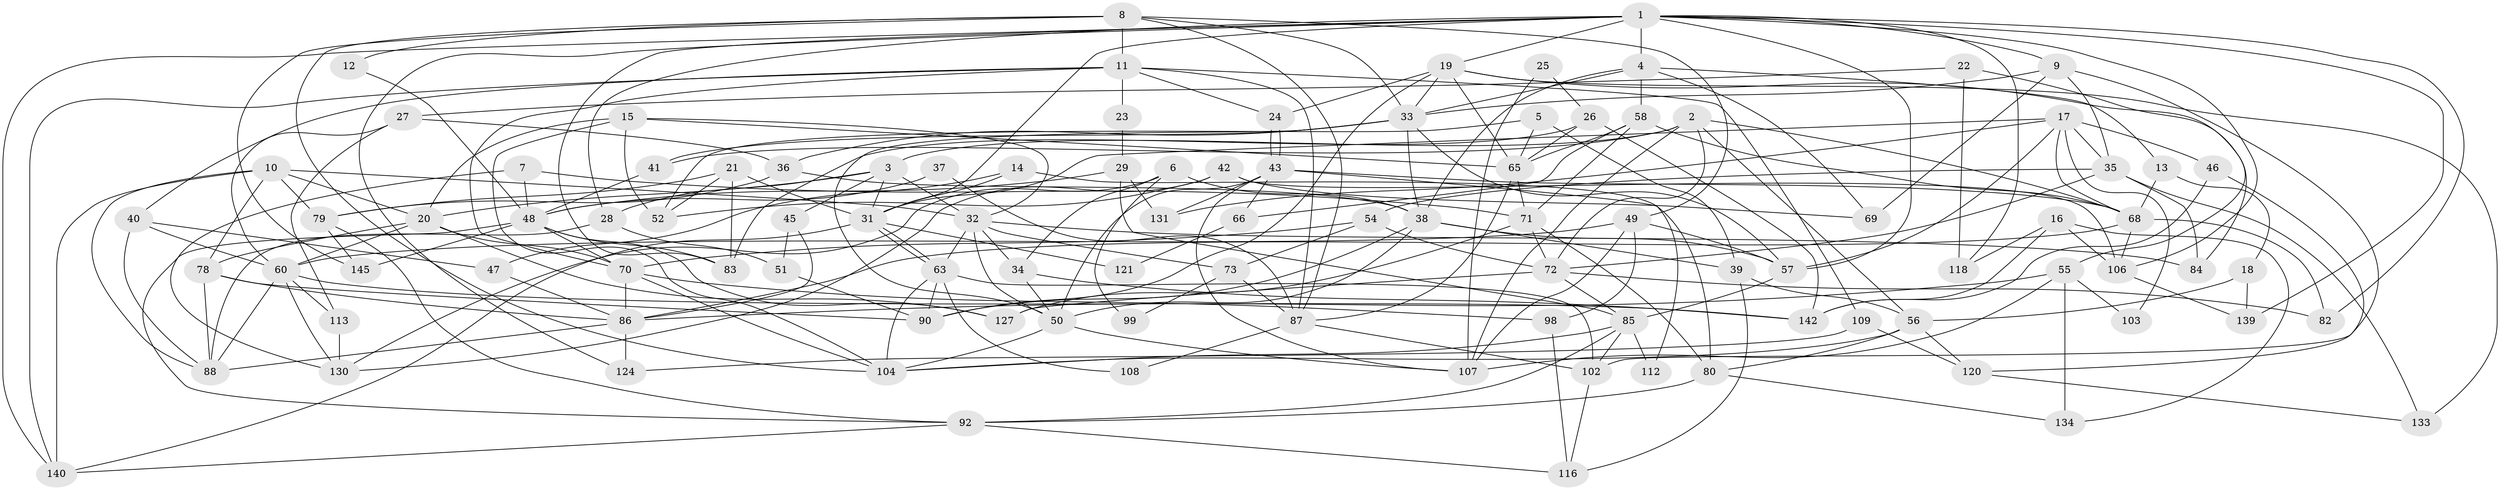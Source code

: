 // Generated by graph-tools (version 1.1) at 2025/52/02/27/25 19:52:04]
// undirected, 102 vertices, 245 edges
graph export_dot {
graph [start="1"]
  node [color=gray90,style=filled];
  1 [super="+135"];
  2;
  3 [super="+64"];
  4 [super="+74"];
  5 [super="+117"];
  6;
  7;
  8 [super="+143"];
  9;
  10 [super="+137"];
  11 [super="+30"];
  12;
  13;
  14;
  15 [super="+128"];
  16 [super="+105"];
  17 [super="+91"];
  18;
  19 [super="+89"];
  20 [super="+44"];
  21;
  22;
  23;
  24;
  25;
  26;
  27;
  28 [super="+59"];
  29;
  31 [super="+67"];
  32 [super="+122"];
  33 [super="+96"];
  34 [super="+111"];
  35 [super="+115"];
  36 [super="+81"];
  37;
  38 [super="+101"];
  39;
  40;
  41;
  42;
  43 [super="+61"];
  45;
  46 [super="+136"];
  47;
  48 [super="+97"];
  49 [super="+114"];
  50 [super="+53"];
  51;
  52;
  54;
  55 [super="+94"];
  56 [super="+77"];
  57 [super="+125"];
  58 [super="+62"];
  60 [super="+129"];
  63 [super="+100"];
  65 [super="+110"];
  66;
  68 [super="+141"];
  69;
  70 [super="+126"];
  71 [super="+76"];
  72 [super="+75"];
  73;
  78 [super="+95"];
  79 [super="+138"];
  80;
  82;
  83;
  84;
  85 [super="+93"];
  86 [super="+132"];
  87 [super="+119"];
  88;
  90;
  92 [super="+123"];
  98;
  99;
  102 [super="+144"];
  103;
  104 [super="+146"];
  106;
  107;
  108;
  109;
  112;
  113;
  116;
  118;
  120;
  121;
  124;
  127;
  130;
  131;
  133;
  134;
  139;
  140;
  142;
  145;
  1 -- 19;
  1 -- 28;
  1 -- 83;
  1 -- 106;
  1 -- 118;
  1 -- 82;
  1 -- 140;
  1 -- 9;
  1 -- 139;
  1 -- 124;
  1 -- 31;
  1 -- 57;
  1 -- 4;
  2 -- 3;
  2 -- 41;
  2 -- 68 [weight=2];
  2 -- 72;
  2 -- 107;
  2 -- 56;
  3 -- 31;
  3 -- 32;
  3 -- 45;
  3 -- 20;
  3 -- 28;
  4 -- 58;
  4 -- 33;
  4 -- 69;
  4 -- 38;
  4 -- 13;
  5 -- 39;
  5 -- 52;
  5 -- 65;
  6 -- 130;
  6 -- 34;
  6 -- 99;
  6 -- 38;
  7 -- 130;
  7 -- 71;
  7 -- 48;
  8 -- 145;
  8 -- 87;
  8 -- 11;
  8 -- 104;
  8 -- 12;
  8 -- 49;
  8 -- 33;
  9 -- 35;
  9 -- 69;
  9 -- 33;
  9 -- 102;
  10 -- 79;
  10 -- 78;
  10 -- 88;
  10 -- 140;
  10 -- 20;
  10 -- 32;
  11 -- 140;
  11 -- 23;
  11 -- 24;
  11 -- 40;
  11 -- 109;
  11 -- 70;
  11 -- 87;
  12 -- 48;
  13 -- 18;
  13 -- 68;
  14 -- 47;
  14 -- 80;
  14 -- 31;
  15 -- 52;
  15 -- 20;
  15 -- 32;
  15 -- 65;
  15 -- 104;
  16 -- 142;
  16 -- 134;
  16 -- 106;
  16 -- 118;
  17 -- 131;
  17 -- 103;
  17 -- 35;
  17 -- 68;
  17 -- 57;
  17 -- 46 [weight=2];
  17 -- 31;
  18 -- 139;
  18 -- 56;
  19 -- 24;
  19 -- 84;
  19 -- 65 [weight=2];
  19 -- 33;
  19 -- 133;
  19 -- 90;
  20 -- 78;
  20 -- 60;
  20 -- 127;
  20 -- 70;
  21 -- 83;
  21 -- 31;
  21 -- 52;
  21 -- 79;
  22 -- 27;
  22 -- 118;
  22 -- 55;
  23 -- 29;
  24 -- 43;
  24 -- 43;
  25 -- 107;
  25 -- 26;
  26 -- 65;
  26 -- 83;
  26 -- 142;
  27 -- 60;
  27 -- 113;
  27 -- 36;
  28 -- 88;
  28 -- 51;
  29 -- 48;
  29 -- 85;
  29 -- 131;
  31 -- 63;
  31 -- 63;
  31 -- 121;
  31 -- 140;
  32 -- 73;
  32 -- 34;
  32 -- 50;
  32 -- 84;
  32 -- 63;
  33 -- 38;
  33 -- 57;
  33 -- 50;
  33 -- 36;
  33 -- 41;
  34 -- 50;
  34 -- 142;
  35 -- 133;
  35 -- 72;
  35 -- 84;
  35 -- 54;
  36 -- 79;
  36 -- 38;
  37 -- 87;
  37 -- 48;
  38 -- 57;
  38 -- 90;
  38 -- 50;
  38 -- 39;
  39 -- 116;
  39 -- 56;
  40 -- 88;
  40 -- 47;
  40 -- 60;
  41 -- 48;
  42 -- 69;
  42 -- 106;
  42 -- 52;
  42 -- 130;
  43 -- 50;
  43 -- 66;
  43 -- 112;
  43 -- 107;
  43 -- 68;
  43 -- 131;
  45 -- 86;
  45 -- 51;
  46 -- 142;
  46 -- 120;
  47 -- 86;
  48 -- 70;
  48 -- 127;
  48 -- 145;
  48 -- 83;
  48 -- 92;
  49 -- 107;
  49 -- 98;
  49 -- 57;
  49 -- 60;
  50 -- 107;
  50 -- 104;
  51 -- 90;
  54 -- 73;
  54 -- 70;
  54 -- 72;
  55 -- 134;
  55 -- 107;
  55 -- 86;
  55 -- 103;
  56 -- 104;
  56 -- 80;
  56 -- 120;
  57 -- 85;
  58 -- 71;
  58 -- 65;
  58 -- 66;
  58 -- 68;
  60 -- 88;
  60 -- 142;
  60 -- 113;
  60 -- 130;
  63 -- 104;
  63 -- 90;
  63 -- 108;
  63 -- 102;
  65 -- 71;
  65 -- 87;
  66 -- 121;
  68 -- 106;
  68 -- 86;
  68 -- 82;
  70 -- 104;
  70 -- 86;
  70 -- 98;
  71 -- 72;
  71 -- 80;
  71 -- 127;
  72 -- 82;
  72 -- 127;
  72 -- 85;
  73 -- 99;
  73 -- 87;
  78 -- 88;
  78 -- 86;
  78 -- 90;
  79 -- 145;
  79 -- 92;
  80 -- 92;
  80 -- 134;
  85 -- 104;
  85 -- 112;
  85 -- 102;
  85 -- 92;
  86 -- 124;
  86 -- 88;
  87 -- 102;
  87 -- 108;
  92 -- 140;
  92 -- 116;
  98 -- 116;
  102 -- 116;
  106 -- 139;
  109 -- 120;
  109 -- 124;
  113 -- 130;
  120 -- 133;
}
